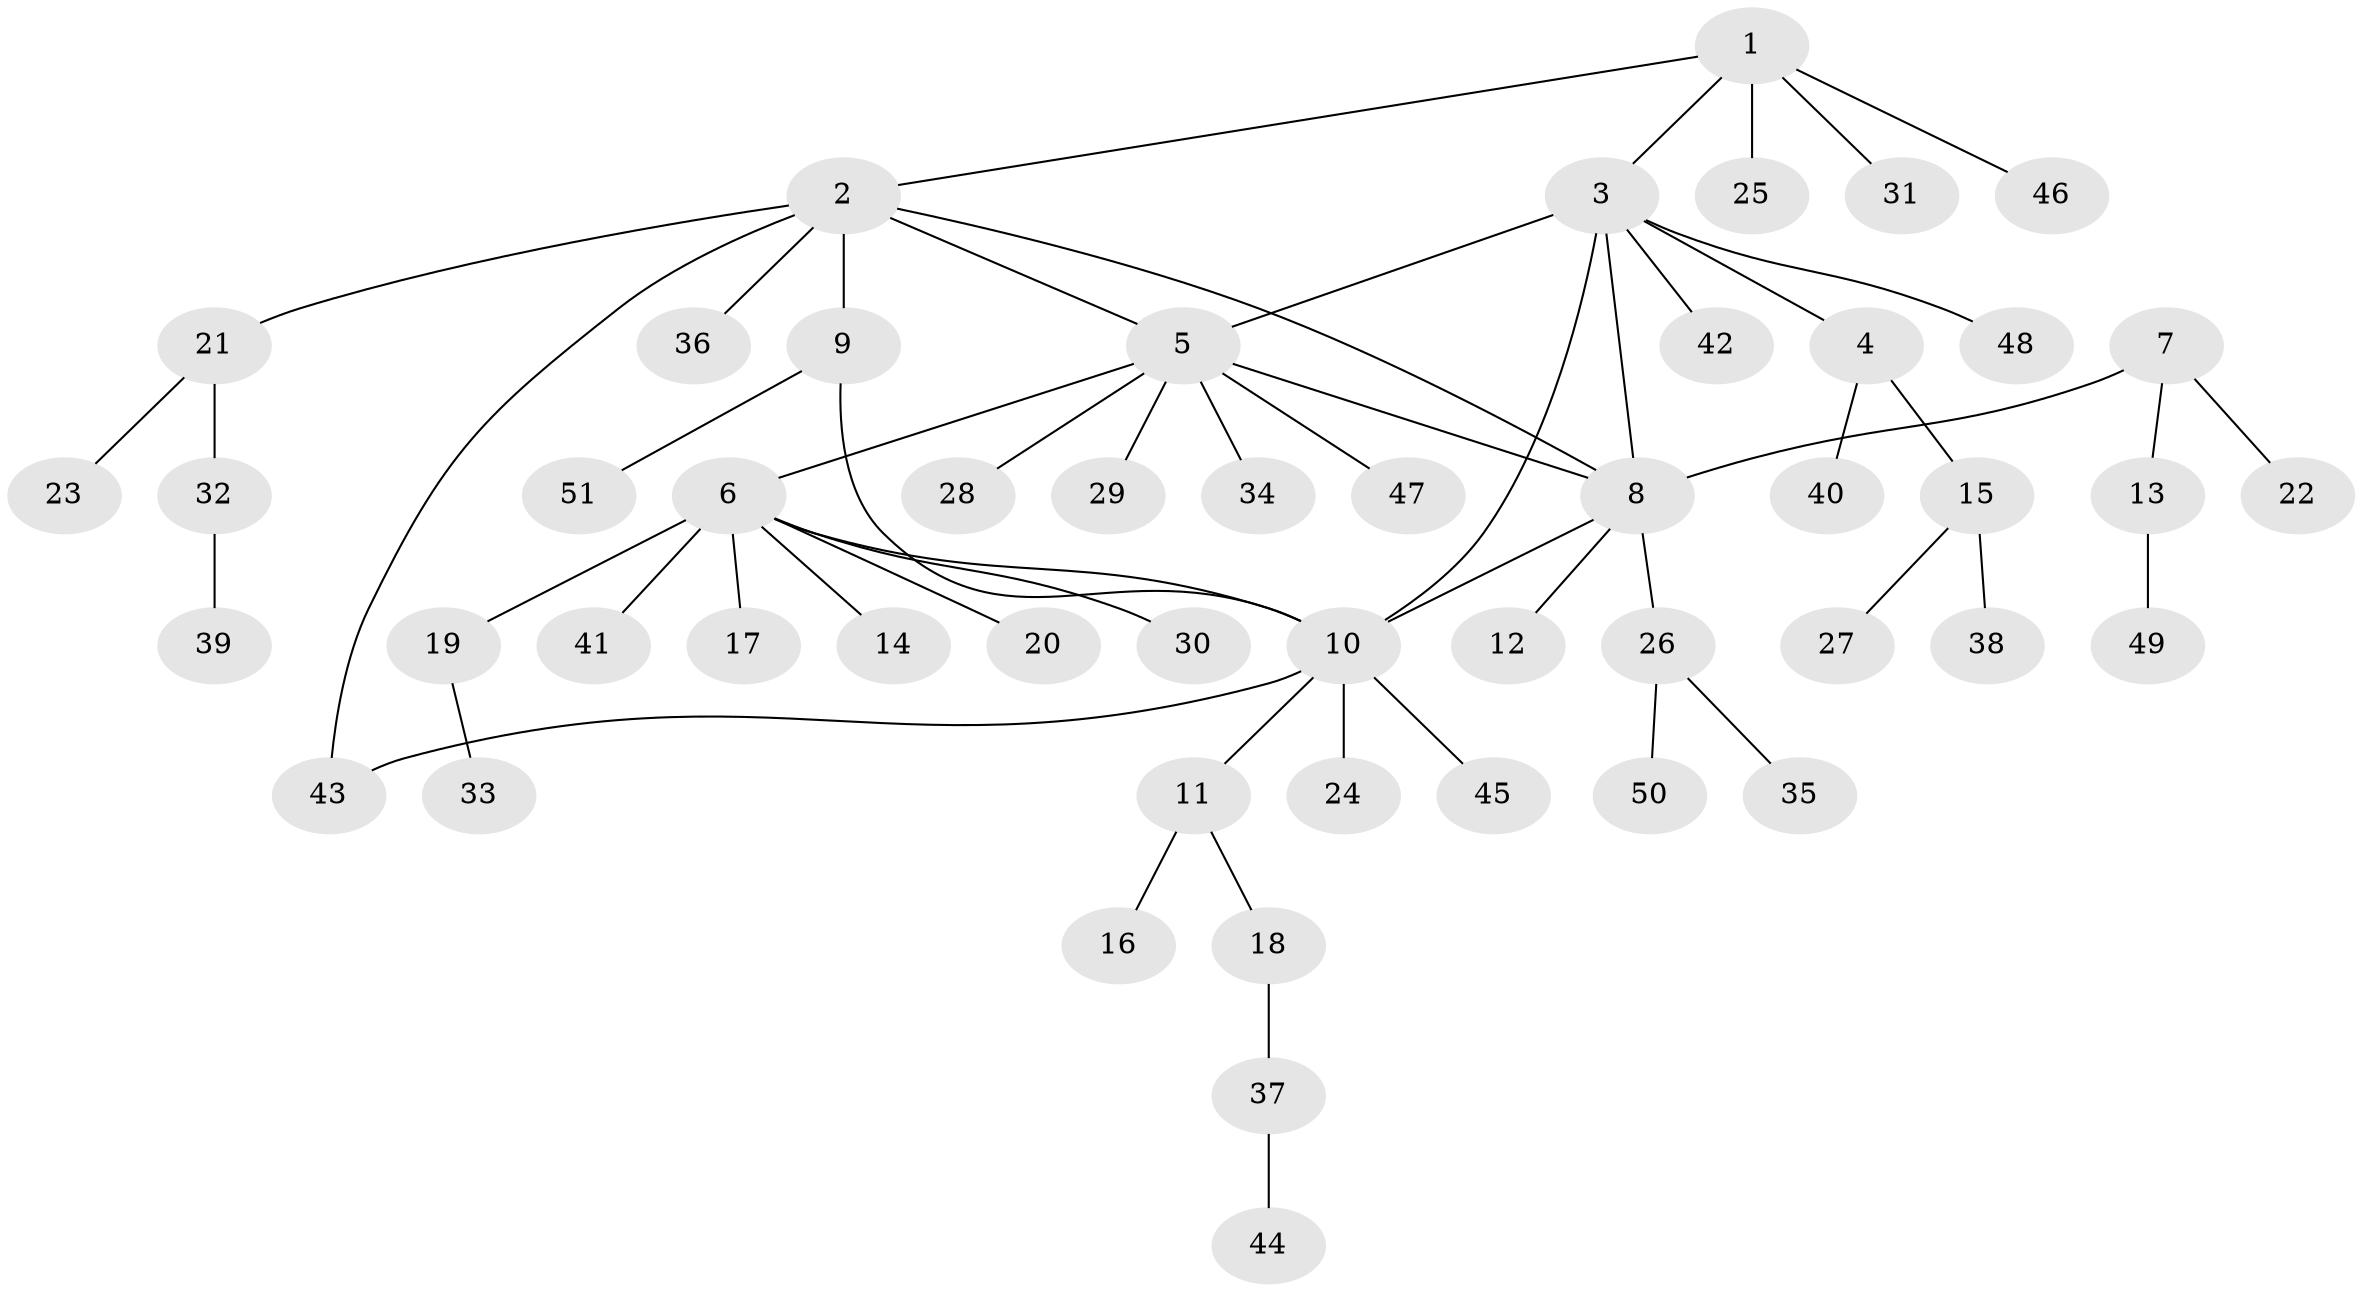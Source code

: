 // coarse degree distribution, {2: 0.23076923076923078, 6: 0.15384615384615385, 3: 0.038461538461538464, 1: 0.5, 7: 0.038461538461538464, 5: 0.038461538461538464}
// Generated by graph-tools (version 1.1) at 2025/37/03/04/25 23:37:35]
// undirected, 51 vertices, 57 edges
graph export_dot {
  node [color=gray90,style=filled];
  1;
  2;
  3;
  4;
  5;
  6;
  7;
  8;
  9;
  10;
  11;
  12;
  13;
  14;
  15;
  16;
  17;
  18;
  19;
  20;
  21;
  22;
  23;
  24;
  25;
  26;
  27;
  28;
  29;
  30;
  31;
  32;
  33;
  34;
  35;
  36;
  37;
  38;
  39;
  40;
  41;
  42;
  43;
  44;
  45;
  46;
  47;
  48;
  49;
  50;
  51;
  1 -- 2;
  1 -- 3;
  1 -- 25;
  1 -- 31;
  1 -- 46;
  2 -- 5;
  2 -- 8;
  2 -- 9;
  2 -- 21;
  2 -- 36;
  2 -- 43;
  3 -- 4;
  3 -- 5;
  3 -- 8;
  3 -- 10;
  3 -- 42;
  3 -- 48;
  4 -- 15;
  4 -- 40;
  5 -- 6;
  5 -- 8;
  5 -- 28;
  5 -- 29;
  5 -- 34;
  5 -- 47;
  6 -- 10;
  6 -- 14;
  6 -- 17;
  6 -- 19;
  6 -- 20;
  6 -- 30;
  6 -- 41;
  7 -- 8;
  7 -- 13;
  7 -- 22;
  8 -- 10;
  8 -- 12;
  8 -- 26;
  9 -- 10;
  9 -- 51;
  10 -- 11;
  10 -- 24;
  10 -- 43;
  10 -- 45;
  11 -- 16;
  11 -- 18;
  13 -- 49;
  15 -- 27;
  15 -- 38;
  18 -- 37;
  19 -- 33;
  21 -- 23;
  21 -- 32;
  26 -- 35;
  26 -- 50;
  32 -- 39;
  37 -- 44;
}
